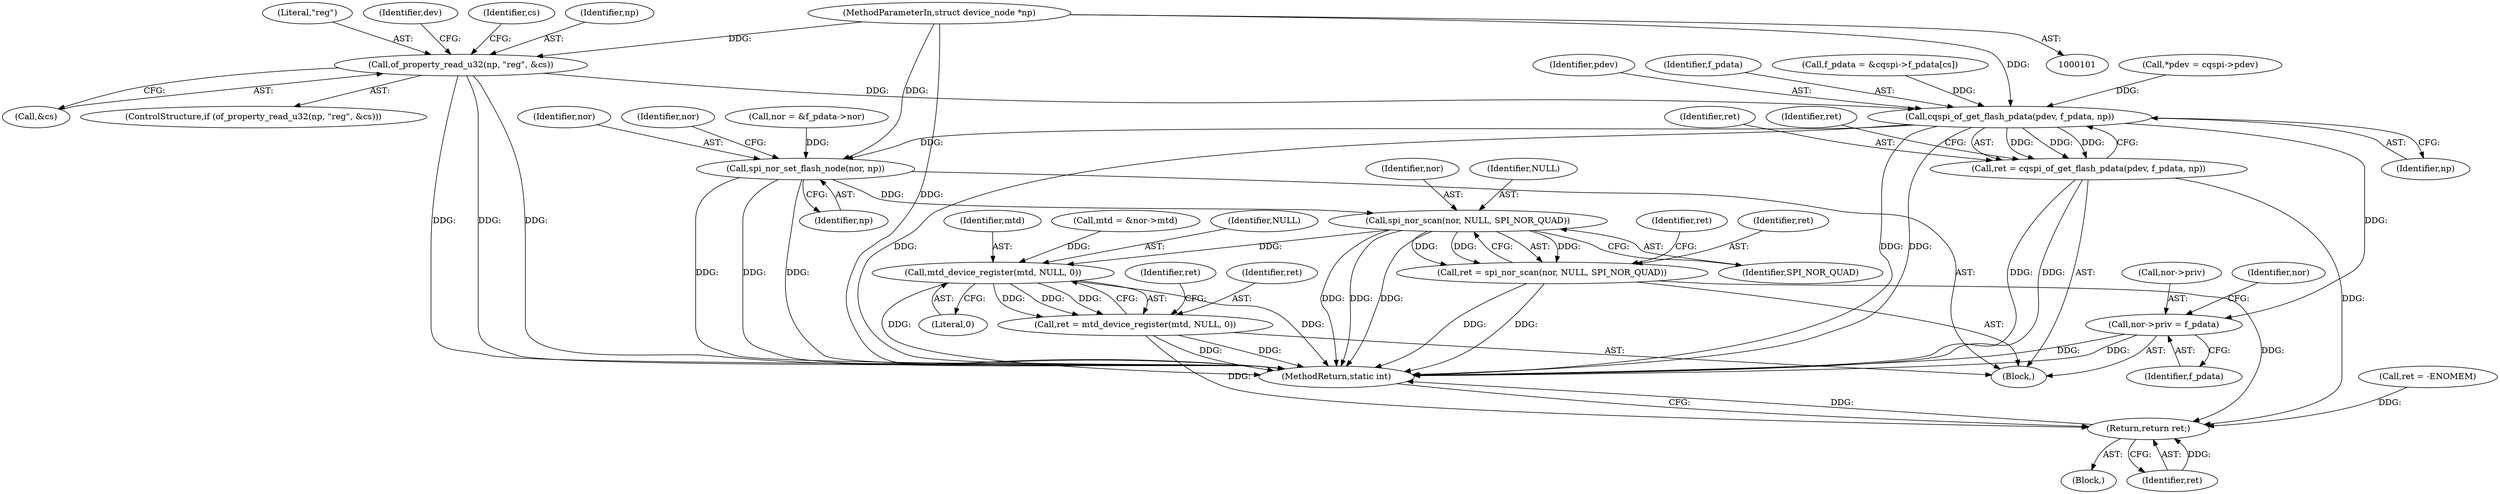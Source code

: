 digraph "0_linux_193e87143c290ec16838f5368adc0e0bc94eb931@API" {
"1000126" [label="(Call,of_property_read_u32(np, \"reg\", &cs))"];
"1000103" [label="(MethodParameterIn,struct device_node *np)"];
"1000166" [label="(Call,cqspi_of_get_flash_pdata(pdev, f_pdata, np))"];
"1000164" [label="(Call,ret = cqspi_of_get_flash_pdata(pdev, f_pdata, np))"];
"1000314" [label="(Return,return ret;)"];
"1000195" [label="(Call,spi_nor_set_flash_node(nor, np))"];
"1000262" [label="(Call,spi_nor_scan(nor, NULL, SPI_NOR_QUAD))"];
"1000260" [label="(Call,ret = spi_nor_scan(nor, NULL, SPI_NOR_QUAD))"];
"1000271" [label="(Call,mtd_device_register(mtd, NULL, 0))"];
"1000269" [label="(Call,ret = mtd_device_register(mtd, NULL, 0))"];
"1000198" [label="(Call,nor->priv = f_pdata)"];
"1000199" [label="(Call,nor->priv)"];
"1000314" [label="(Return,return ret;)"];
"1000269" [label="(Call,ret = mtd_device_register(mtd, NULL, 0))"];
"1000255" [label="(Call,ret = -ENOMEM)"];
"1000267" [label="(Identifier,ret)"];
"1000274" [label="(Literal,0)"];
"1000129" [label="(Call,&cs)"];
"1000264" [label="(Identifier,NULL)"];
"1000271" [label="(Call,mtd_device_register(mtd, NULL, 0))"];
"1000200" [label="(Identifier,nor)"];
"1000165" [label="(Identifier,ret)"];
"1000265" [label="(Identifier,SPI_NOR_QUAD)"];
"1000202" [label="(Identifier,f_pdata)"];
"1000169" [label="(Identifier,np)"];
"1000106" [label="(Call,*pdev = cqspi->pdev)"];
"1000125" [label="(ControlStructure,if (of_property_read_u32(np, \"reg\", &cs)))"];
"1000167" [label="(Identifier,pdev)"];
"1000262" [label="(Call,spi_nor_scan(nor, NULL, SPI_NOR_QUAD))"];
"1000263" [label="(Identifier,nor)"];
"1000273" [label="(Identifier,NULL)"];
"1000103" [label="(MethodParameterIn,struct device_node *np)"];
"1000171" [label="(Identifier,ret)"];
"1000276" [label="(Identifier,ret)"];
"1000104" [label="(Block,)"];
"1000173" [label="(Call,nor = &f_pdata->nor)"];
"1000270" [label="(Identifier,ret)"];
"1000126" [label="(Call,of_property_read_u32(np, \"reg\", &cs))"];
"1000260" [label="(Call,ret = spi_nor_scan(nor, NULL, SPI_NOR_QUAD))"];
"1000315" [label="(Identifier,ret)"];
"1000168" [label="(Identifier,f_pdata)"];
"1000198" [label="(Call,nor->priv = f_pdata)"];
"1000124" [label="(Block,)"];
"1000166" [label="(Call,cqspi_of_get_flash_pdata(pdev, f_pdata, np))"];
"1000128" [label="(Literal,\"reg\")"];
"1000133" [label="(Identifier,dev)"];
"1000196" [label="(Identifier,nor)"];
"1000272" [label="(Identifier,mtd)"];
"1000138" [label="(Identifier,cs)"];
"1000127" [label="(Identifier,np)"];
"1000164" [label="(Call,ret = cqspi_of_get_flash_pdata(pdev, f_pdata, np))"];
"1000261" [label="(Identifier,ret)"];
"1000205" [label="(Identifier,nor)"];
"1000197" [label="(Identifier,np)"];
"1000179" [label="(Call,mtd = &nor->mtd)"];
"1000195" [label="(Call,spi_nor_set_flash_node(nor, np))"];
"1000146" [label="(Call,f_pdata = &cqspi->f_pdata[cs])"];
"1000316" [label="(MethodReturn,static int)"];
"1000126" -> "1000125"  [label="AST: "];
"1000126" -> "1000129"  [label="CFG: "];
"1000127" -> "1000126"  [label="AST: "];
"1000128" -> "1000126"  [label="AST: "];
"1000129" -> "1000126"  [label="AST: "];
"1000133" -> "1000126"  [label="CFG: "];
"1000138" -> "1000126"  [label="CFG: "];
"1000126" -> "1000316"  [label="DDG: "];
"1000126" -> "1000316"  [label="DDG: "];
"1000126" -> "1000316"  [label="DDG: "];
"1000103" -> "1000126"  [label="DDG: "];
"1000126" -> "1000166"  [label="DDG: "];
"1000103" -> "1000101"  [label="AST: "];
"1000103" -> "1000316"  [label="DDG: "];
"1000103" -> "1000166"  [label="DDG: "];
"1000103" -> "1000195"  [label="DDG: "];
"1000166" -> "1000164"  [label="AST: "];
"1000166" -> "1000169"  [label="CFG: "];
"1000167" -> "1000166"  [label="AST: "];
"1000168" -> "1000166"  [label="AST: "];
"1000169" -> "1000166"  [label="AST: "];
"1000164" -> "1000166"  [label="CFG: "];
"1000166" -> "1000316"  [label="DDG: "];
"1000166" -> "1000316"  [label="DDG: "];
"1000166" -> "1000316"  [label="DDG: "];
"1000166" -> "1000164"  [label="DDG: "];
"1000166" -> "1000164"  [label="DDG: "];
"1000166" -> "1000164"  [label="DDG: "];
"1000106" -> "1000166"  [label="DDG: "];
"1000146" -> "1000166"  [label="DDG: "];
"1000166" -> "1000195"  [label="DDG: "];
"1000166" -> "1000198"  [label="DDG: "];
"1000164" -> "1000124"  [label="AST: "];
"1000165" -> "1000164"  [label="AST: "];
"1000171" -> "1000164"  [label="CFG: "];
"1000164" -> "1000316"  [label="DDG: "];
"1000164" -> "1000316"  [label="DDG: "];
"1000164" -> "1000314"  [label="DDG: "];
"1000314" -> "1000104"  [label="AST: "];
"1000314" -> "1000315"  [label="CFG: "];
"1000315" -> "1000314"  [label="AST: "];
"1000316" -> "1000314"  [label="CFG: "];
"1000314" -> "1000316"  [label="DDG: "];
"1000315" -> "1000314"  [label="DDG: "];
"1000269" -> "1000314"  [label="DDG: "];
"1000260" -> "1000314"  [label="DDG: "];
"1000255" -> "1000314"  [label="DDG: "];
"1000195" -> "1000124"  [label="AST: "];
"1000195" -> "1000197"  [label="CFG: "];
"1000196" -> "1000195"  [label="AST: "];
"1000197" -> "1000195"  [label="AST: "];
"1000200" -> "1000195"  [label="CFG: "];
"1000195" -> "1000316"  [label="DDG: "];
"1000195" -> "1000316"  [label="DDG: "];
"1000195" -> "1000316"  [label="DDG: "];
"1000173" -> "1000195"  [label="DDG: "];
"1000195" -> "1000262"  [label="DDG: "];
"1000262" -> "1000260"  [label="AST: "];
"1000262" -> "1000265"  [label="CFG: "];
"1000263" -> "1000262"  [label="AST: "];
"1000264" -> "1000262"  [label="AST: "];
"1000265" -> "1000262"  [label="AST: "];
"1000260" -> "1000262"  [label="CFG: "];
"1000262" -> "1000316"  [label="DDG: "];
"1000262" -> "1000316"  [label="DDG: "];
"1000262" -> "1000316"  [label="DDG: "];
"1000262" -> "1000260"  [label="DDG: "];
"1000262" -> "1000260"  [label="DDG: "];
"1000262" -> "1000260"  [label="DDG: "];
"1000262" -> "1000271"  [label="DDG: "];
"1000260" -> "1000124"  [label="AST: "];
"1000261" -> "1000260"  [label="AST: "];
"1000267" -> "1000260"  [label="CFG: "];
"1000260" -> "1000316"  [label="DDG: "];
"1000260" -> "1000316"  [label="DDG: "];
"1000271" -> "1000269"  [label="AST: "];
"1000271" -> "1000274"  [label="CFG: "];
"1000272" -> "1000271"  [label="AST: "];
"1000273" -> "1000271"  [label="AST: "];
"1000274" -> "1000271"  [label="AST: "];
"1000269" -> "1000271"  [label="CFG: "];
"1000271" -> "1000316"  [label="DDG: "];
"1000271" -> "1000316"  [label="DDG: "];
"1000271" -> "1000269"  [label="DDG: "];
"1000271" -> "1000269"  [label="DDG: "];
"1000271" -> "1000269"  [label="DDG: "];
"1000179" -> "1000271"  [label="DDG: "];
"1000269" -> "1000124"  [label="AST: "];
"1000270" -> "1000269"  [label="AST: "];
"1000276" -> "1000269"  [label="CFG: "];
"1000269" -> "1000316"  [label="DDG: "];
"1000269" -> "1000316"  [label="DDG: "];
"1000198" -> "1000124"  [label="AST: "];
"1000198" -> "1000202"  [label="CFG: "];
"1000199" -> "1000198"  [label="AST: "];
"1000202" -> "1000198"  [label="AST: "];
"1000205" -> "1000198"  [label="CFG: "];
"1000198" -> "1000316"  [label="DDG: "];
"1000198" -> "1000316"  [label="DDG: "];
}
